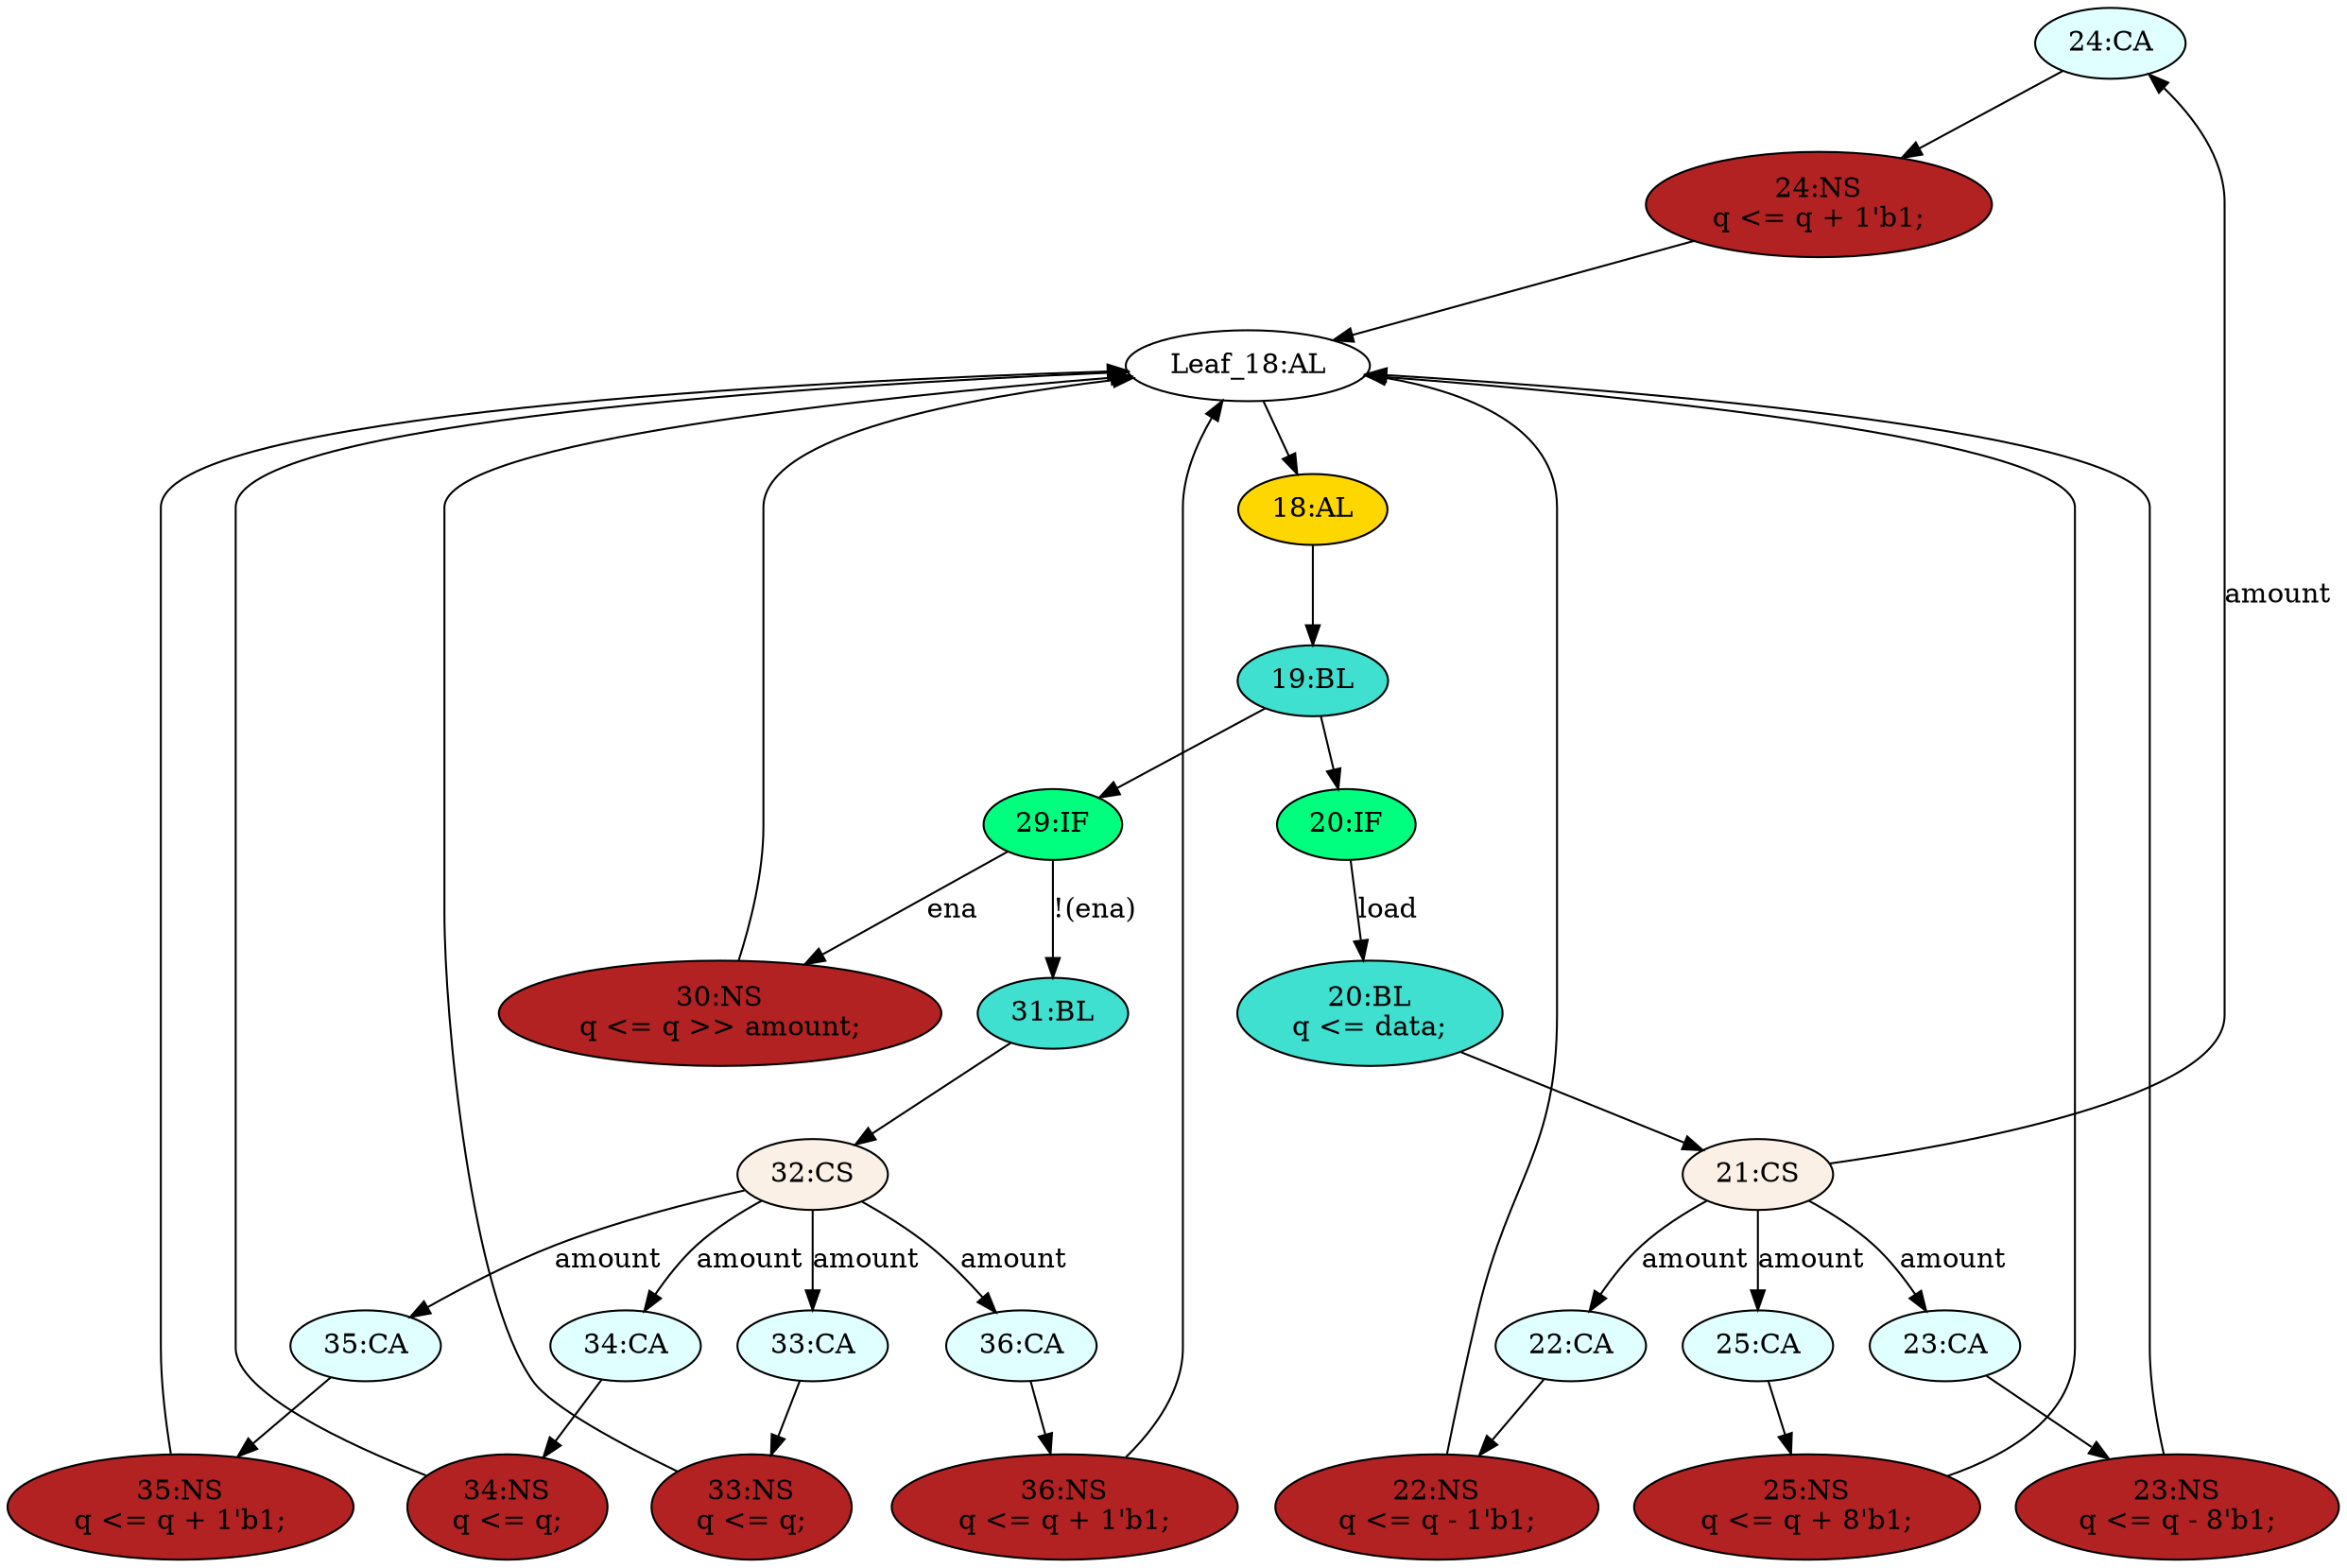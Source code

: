 strict digraph "compose( ,  )" {
	node [label="\N"];
	"24:CA"	[ast="<pyverilog.vparser.ast.Case object at 0x7fecf807dd10>",
		fillcolor=lightcyan,
		label="24:CA",
		statements="[]",
		style=filled,
		typ=Case];
	"24:NS"	[ast="<pyverilog.vparser.ast.NonblockingSubstitution object at 0x7fecf8066ad0>",
		fillcolor=firebrick,
		label="24:NS
q <= q + 1'b1;",
		statements="[<pyverilog.vparser.ast.NonblockingSubstitution object at 0x7fecf8066ad0>]",
		style=filled,
		typ=NonblockingSubstitution];
	"24:CA" -> "24:NS"	[cond="[]",
		lineno=None];
	"31:BL"	[ast="<pyverilog.vparser.ast.Block object at 0x7fecf80e0e50>",
		fillcolor=turquoise,
		label="31:BL",
		statements="[]",
		style=filled,
		typ=Block];
	"32:CS"	[ast="<pyverilog.vparser.ast.CaseStatement object at 0x7fecf7cd89d0>",
		fillcolor=linen,
		label="32:CS",
		statements="[]",
		style=filled,
		typ=CaseStatement];
	"31:BL" -> "32:CS"	[cond="[]",
		lineno=None];
	"29:IF"	[ast="<pyverilog.vparser.ast.IfStatement object at 0x7fecf80e0a50>",
		fillcolor=springgreen,
		label="29:IF",
		statements="[]",
		style=filled,
		typ=IfStatement];
	"29:IF" -> "31:BL"	[cond="['ena']",
		label="!(ena)",
		lineno=29];
	"30:NS"	[ast="<pyverilog.vparser.ast.NonblockingSubstitution object at 0x7fecf80e0890>",
		fillcolor=firebrick,
		label="30:NS
q <= q >> amount;",
		statements="[<pyverilog.vparser.ast.NonblockingSubstitution object at 0x7fecf80e0890>]",
		style=filled,
		typ=NonblockingSubstitution];
	"29:IF" -> "30:NS"	[cond="['ena']",
		label=ena,
		lineno=29];
	"33:NS"	[ast="<pyverilog.vparser.ast.NonblockingSubstitution object at 0x7fecf7cd8c10>",
		fillcolor=firebrick,
		label="33:NS
q <= q;",
		statements="[<pyverilog.vparser.ast.NonblockingSubstitution object at 0x7fecf7cd8c10>]",
		style=filled,
		typ=NonblockingSubstitution];
	"Leaf_18:AL"	[def_var="['q']",
		label="Leaf_18:AL"];
	"33:NS" -> "Leaf_18:AL"	[cond="[]",
		lineno=None];
	"24:NS" -> "Leaf_18:AL"	[cond="[]",
		lineno=None];
	"36:NS"	[ast="<pyverilog.vparser.ast.NonblockingSubstitution object at 0x7fecf7cd8710>",
		fillcolor=firebrick,
		label="36:NS
q <= q + 1'b1;",
		statements="[<pyverilog.vparser.ast.NonblockingSubstitution object at 0x7fecf7cd8710>]",
		style=filled,
		typ=NonblockingSubstitution];
	"36:NS" -> "Leaf_18:AL"	[cond="[]",
		lineno=None];
	"23:NS"	[ast="<pyverilog.vparser.ast.NonblockingSubstitution object at 0x7fecf807d610>",
		fillcolor=firebrick,
		label="23:NS
q <= q - 8'b1;",
		statements="[<pyverilog.vparser.ast.NonblockingSubstitution object at 0x7fecf807d610>]",
		style=filled,
		typ=NonblockingSubstitution];
	"23:NS" -> "Leaf_18:AL"	[cond="[]",
		lineno=None];
	"19:BL"	[ast="<pyverilog.vparser.ast.Block object at 0x7fecf80e0fd0>",
		fillcolor=turquoise,
		label="19:BL",
		statements="[]",
		style=filled,
		typ=Block];
	"19:BL" -> "29:IF"	[cond="[]",
		lineno=None];
	"20:IF"	[ast="<pyverilog.vparser.ast.IfStatement object at 0x7fecf8077090>",
		fillcolor=springgreen,
		label="20:IF",
		statements="[]",
		style=filled,
		typ=IfStatement];
	"19:BL" -> "20:IF"	[cond="[]",
		lineno=None];
	"20:BL"	[ast="<pyverilog.vparser.ast.Block object at 0x7fecf8063e10>",
		fillcolor=turquoise,
		label="20:BL
q <= data;",
		statements="[<pyverilog.vparser.ast.NonblockingSubstitution object at 0x7fecf819ee50>]",
		style=filled,
		typ=Block];
	"21:CS"	[ast="<pyverilog.vparser.ast.CaseStatement object at 0x7fecf8066950>",
		fillcolor=linen,
		label="21:CS",
		statements="[]",
		style=filled,
		typ=CaseStatement];
	"20:BL" -> "21:CS"	[cond="[]",
		lineno=None];
	"35:CA"	[ast="<pyverilog.vparser.ast.Case object at 0x7fecf7cd8290>",
		fillcolor=lightcyan,
		label="35:CA",
		statements="[]",
		style=filled,
		typ=Case];
	"35:NS"	[ast="<pyverilog.vparser.ast.NonblockingSubstitution object at 0x7fecf7cd8390>",
		fillcolor=firebrick,
		label="35:NS
q <= q + 1'b1;",
		statements="[<pyverilog.vparser.ast.NonblockingSubstitution object at 0x7fecf7cd8390>]",
		style=filled,
		typ=NonblockingSubstitution];
	"35:CA" -> "35:NS"	[cond="[]",
		lineno=None];
	"20:IF" -> "20:BL"	[cond="['load']",
		label=load,
		lineno=20];
	"22:NS"	[ast="<pyverilog.vparser.ast.NonblockingSubstitution object at 0x7fecf7dce4d0>",
		fillcolor=firebrick,
		label="22:NS
q <= q - 1'b1;",
		statements="[<pyverilog.vparser.ast.NonblockingSubstitution object at 0x7fecf7dce4d0>]",
		style=filled,
		typ=NonblockingSubstitution];
	"22:NS" -> "Leaf_18:AL"	[cond="[]",
		lineno=None];
	"25:NS"	[ast="<pyverilog.vparser.ast.NonblockingSubstitution object at 0x7fecf8481610>",
		fillcolor=firebrick,
		label="25:NS
q <= q + 8'b1;",
		statements="[<pyverilog.vparser.ast.NonblockingSubstitution object at 0x7fecf8481610>]",
		style=filled,
		typ=NonblockingSubstitution];
	"25:NS" -> "Leaf_18:AL"	[cond="[]",
		lineno=None];
	"36:CA"	[ast="<pyverilog.vparser.ast.Case object at 0x7fecf7cd8590>",
		fillcolor=lightcyan,
		label="36:CA",
		statements="[]",
		style=filled,
		typ=Case];
	"36:CA" -> "36:NS"	[cond="[]",
		lineno=None];
	"34:NS"	[ast="<pyverilog.vparser.ast.NonblockingSubstitution object at 0x7fecf7cd8890>",
		fillcolor=firebrick,
		label="34:NS
q <= q;",
		statements="[<pyverilog.vparser.ast.NonblockingSubstitution object at 0x7fecf7cd8890>]",
		style=filled,
		typ=NonblockingSubstitution];
	"34:NS" -> "Leaf_18:AL"	[cond="[]",
		lineno=None];
	"32:CS" -> "35:CA"	[cond="['amount']",
		label=amount,
		lineno=32];
	"32:CS" -> "36:CA"	[cond="['amount']",
		label=amount,
		lineno=32];
	"34:CA"	[ast="<pyverilog.vparser.ast.Case object at 0x7fecf7cd8a50>",
		fillcolor=lightcyan,
		label="34:CA",
		statements="[]",
		style=filled,
		typ=Case];
	"32:CS" -> "34:CA"	[cond="['amount']",
		label=amount,
		lineno=32];
	"33:CA"	[ast="<pyverilog.vparser.ast.Case object at 0x7fecf7cd8cd0>",
		fillcolor=lightcyan,
		label="33:CA",
		statements="[]",
		style=filled,
		typ=Case];
	"32:CS" -> "33:CA"	[cond="['amount']",
		label=amount,
		lineno=32];
	"22:CA"	[ast="<pyverilog.vparser.ast.Case object at 0x7fecf8063ed0>",
		fillcolor=lightcyan,
		label="22:CA",
		statements="[]",
		style=filled,
		typ=Case];
	"22:CA" -> "22:NS"	[cond="[]",
		lineno=None];
	"35:NS" -> "Leaf_18:AL"	[cond="[]",
		lineno=None];
	"34:CA" -> "34:NS"	[cond="[]",
		lineno=None];
	"18:AL"	[ast="<pyverilog.vparser.ast.Always object at 0x7fecf80771d0>",
		clk_sens=True,
		fillcolor=gold,
		label="18:AL",
		sens="['clk']",
		statements="[]",
		style=filled,
		typ=Always,
		use_var="['q', 'ena', 'amount', 'data', 'load']"];
	"18:AL" -> "19:BL"	[cond="[]",
		lineno=None];
	"21:CS" -> "24:CA"	[cond="['amount']",
		label=amount,
		lineno=21];
	"21:CS" -> "22:CA"	[cond="['amount']",
		label=amount,
		lineno=21];
	"25:CA"	[ast="<pyverilog.vparser.ast.Case object at 0x7fecf8066d10>",
		fillcolor=lightcyan,
		label="25:CA",
		statements="[]",
		style=filled,
		typ=Case];
	"21:CS" -> "25:CA"	[cond="['amount']",
		label=amount,
		lineno=21];
	"23:CA"	[ast="<pyverilog.vparser.ast.Case object at 0x7fecf8071450>",
		fillcolor=lightcyan,
		label="23:CA",
		statements="[]",
		style=filled,
		typ=Case];
	"21:CS" -> "23:CA"	[cond="['amount']",
		label=amount,
		lineno=21];
	"33:CA" -> "33:NS"	[cond="[]",
		lineno=None];
	"25:CA" -> "25:NS"	[cond="[]",
		lineno=None];
	"23:CA" -> "23:NS"	[cond="[]",
		lineno=None];
	"30:NS" -> "Leaf_18:AL"	[cond="[]",
		lineno=None];
	"Leaf_18:AL" -> "18:AL";
}
